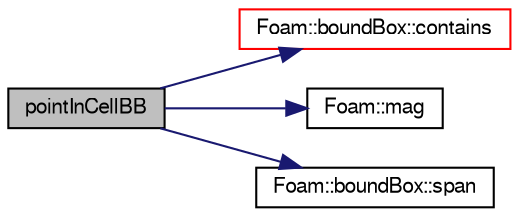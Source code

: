 digraph "pointInCellBB"
{
  bgcolor="transparent";
  edge [fontname="FreeSans",fontsize="10",labelfontname="FreeSans",labelfontsize="10"];
  node [fontname="FreeSans",fontsize="10",shape=record];
  rankdir="LR";
  Node52127 [label="pointInCellBB",height=0.2,width=0.4,color="black", fillcolor="grey75", style="filled", fontcolor="black"];
  Node52127 -> Node52128 [color="midnightblue",fontsize="10",style="solid",fontname="FreeSans"];
  Node52128 [label="Foam::boundBox::contains",height=0.2,width=0.4,color="red",URL="$a27102.html#a7e701fa094ffe47c254aea533b94b572",tooltip="Contains point? (inside or on edge) "];
  Node52127 -> Node52132 [color="midnightblue",fontsize="10",style="solid",fontname="FreeSans"];
  Node52132 [label="Foam::mag",height=0.2,width=0.4,color="black",URL="$a21124.html#a929da2a3fdcf3dacbbe0487d3a330dae"];
  Node52127 -> Node52133 [color="midnightblue",fontsize="10",style="solid",fontname="FreeSans"];
  Node52133 [label="Foam::boundBox::span",height=0.2,width=0.4,color="black",URL="$a27102.html#aef985a837dcf02baf1e4b5c96cabe398",tooltip="The bounding box span (from minimum to maximum) "];
}

